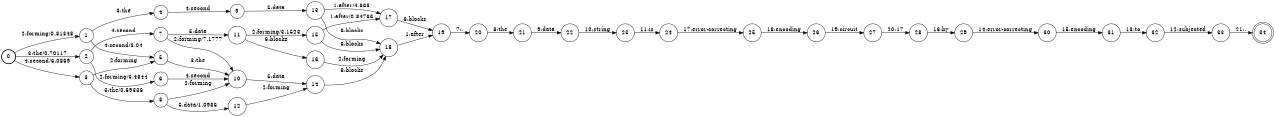 digraph FST {
rankdir = LR;
size = "8.5,11";
label = "";
center = 1;
orientation = Portrait;
ranksep = "0.4";
nodesep = "0.25";
0 [label = "0", shape = circle, style = bold, fontsize = 14]
	0 -> 1 [label = "2:forming/0.81348", fontsize = 14];
	0 -> 2 [label = "3:the/0.70117", fontsize = 14];
	0 -> 3 [label = "4:second/6.0869", fontsize = 14];
1 [label = "1", shape = circle, style = solid, fontsize = 14]
	1 -> 4 [label = "3:the", fontsize = 14];
	1 -> 5 [label = "4:second/3.04", fontsize = 14];
2 [label = "2", shape = circle, style = solid, fontsize = 14]
	2 -> 6 [label = "2:forming/6.4844", fontsize = 14];
	2 -> 7 [label = "4:second", fontsize = 14];
3 [label = "3", shape = circle, style = solid, fontsize = 14]
	3 -> 5 [label = "2:forming", fontsize = 14];
	3 -> 8 [label = "3:the/0.69336", fontsize = 14];
4 [label = "4", shape = circle, style = solid, fontsize = 14]
	4 -> 9 [label = "4:second", fontsize = 14];
5 [label = "5", shape = circle, style = solid, fontsize = 14]
	5 -> 10 [label = "3:the", fontsize = 14];
6 [label = "6", shape = circle, style = solid, fontsize = 14]
	6 -> 10 [label = "4:second", fontsize = 14];
7 [label = "7", shape = circle, style = solid, fontsize = 14]
	7 -> 10 [label = "2:forming/7.1777", fontsize = 14];
	7 -> 11 [label = "5:data", fontsize = 14];
8 [label = "8", shape = circle, style = solid, fontsize = 14]
	8 -> 10 [label = "2:forming", fontsize = 14];
	8 -> 12 [label = "5:data/1.0986", fontsize = 14];
9 [label = "9", shape = circle, style = solid, fontsize = 14]
	9 -> 13 [label = "5:data", fontsize = 14];
10 [label = "10", shape = circle, style = solid, fontsize = 14]
	10 -> 14 [label = "5:data", fontsize = 14];
11 [label = "11", shape = circle, style = solid, fontsize = 14]
	11 -> 15 [label = "2:forming/3.1523", fontsize = 14];
	11 -> 16 [label = "6:blocks", fontsize = 14];
12 [label = "12", shape = circle, style = solid, fontsize = 14]
	12 -> 14 [label = "2:forming", fontsize = 14];
13 [label = "13", shape = circle, style = solid, fontsize = 14]
	13 -> 17 [label = "1:after/4.668", fontsize = 14];
	13 -> 18 [label = "6:blocks", fontsize = 14];
14 [label = "14", shape = circle, style = solid, fontsize = 14]
	14 -> 18 [label = "6:blocks", fontsize = 14];
15 [label = "15", shape = circle, style = solid, fontsize = 14]
	15 -> 17 [label = "1:after/0.84766", fontsize = 14];
	15 -> 18 [label = "6:blocks", fontsize = 14];
16 [label = "16", shape = circle, style = solid, fontsize = 14]
	16 -> 18 [label = "2:forming", fontsize = 14];
17 [label = "17", shape = circle, style = solid, fontsize = 14]
	17 -> 19 [label = "6:blocks", fontsize = 14];
18 [label = "18", shape = circle, style = solid, fontsize = 14]
	18 -> 19 [label = "1:after", fontsize = 14];
19 [label = "19", shape = circle, style = solid, fontsize = 14]
	19 -> 20 [label = "7:,", fontsize = 14];
20 [label = "20", shape = circle, style = solid, fontsize = 14]
	20 -> 21 [label = "8:the", fontsize = 14];
21 [label = "21", shape = circle, style = solid, fontsize = 14]
	21 -> 22 [label = "9:data", fontsize = 14];
22 [label = "22", shape = circle, style = solid, fontsize = 14]
	22 -> 23 [label = "10:string", fontsize = 14];
23 [label = "23", shape = circle, style = solid, fontsize = 14]
	23 -> 24 [label = "11:is", fontsize = 14];
24 [label = "24", shape = circle, style = solid, fontsize = 14]
	24 -> 25 [label = "17:error-correcting", fontsize = 14];
25 [label = "25", shape = circle, style = solid, fontsize = 14]
	25 -> 26 [label = "18:encoding", fontsize = 14];
26 [label = "26", shape = circle, style = solid, fontsize = 14]
	26 -> 27 [label = "19:circuit", fontsize = 14];
27 [label = "27", shape = circle, style = solid, fontsize = 14]
	27 -> 28 [label = "20:17", fontsize = 14];
28 [label = "28", shape = circle, style = solid, fontsize = 14]
	28 -> 29 [label = "16:by", fontsize = 14];
29 [label = "29", shape = circle, style = solid, fontsize = 14]
	29 -> 30 [label = "14:error-correcting", fontsize = 14];
30 [label = "30", shape = circle, style = solid, fontsize = 14]
	30 -> 31 [label = "15:encoding", fontsize = 14];
31 [label = "31", shape = circle, style = solid, fontsize = 14]
	31 -> 32 [label = "13:to", fontsize = 14];
32 [label = "32", shape = circle, style = solid, fontsize = 14]
	32 -> 33 [label = "12:subjected", fontsize = 14];
33 [label = "33", shape = circle, style = solid, fontsize = 14]
	33 -> 34 [label = "21:.", fontsize = 14];
34 [label = "34", shape = doublecircle, style = solid, fontsize = 14]
}
